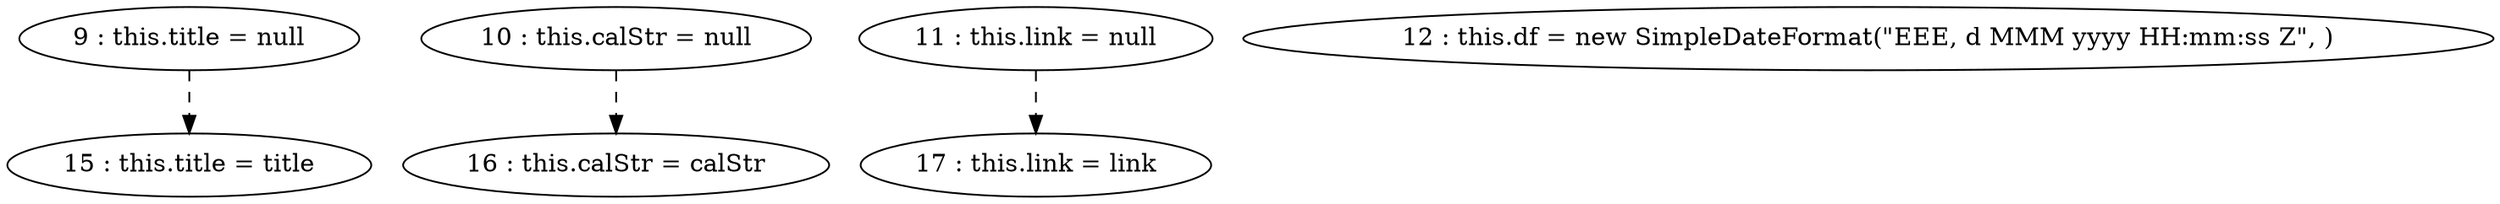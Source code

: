digraph G {
"9 : this.title = null"
"9 : this.title = null" -> "15 : this.title = title" [style=dashed]
"10 : this.calStr = null"
"10 : this.calStr = null" -> "16 : this.calStr = calStr" [style=dashed]
"11 : this.link = null"
"11 : this.link = null" -> "17 : this.link = link" [style=dashed]
"12 : this.df = new SimpleDateFormat(\"EEE, d MMM yyyy HH:mm:ss Z\", )"
"15 : this.title = title"
"16 : this.calStr = calStr"
"17 : this.link = link"
}